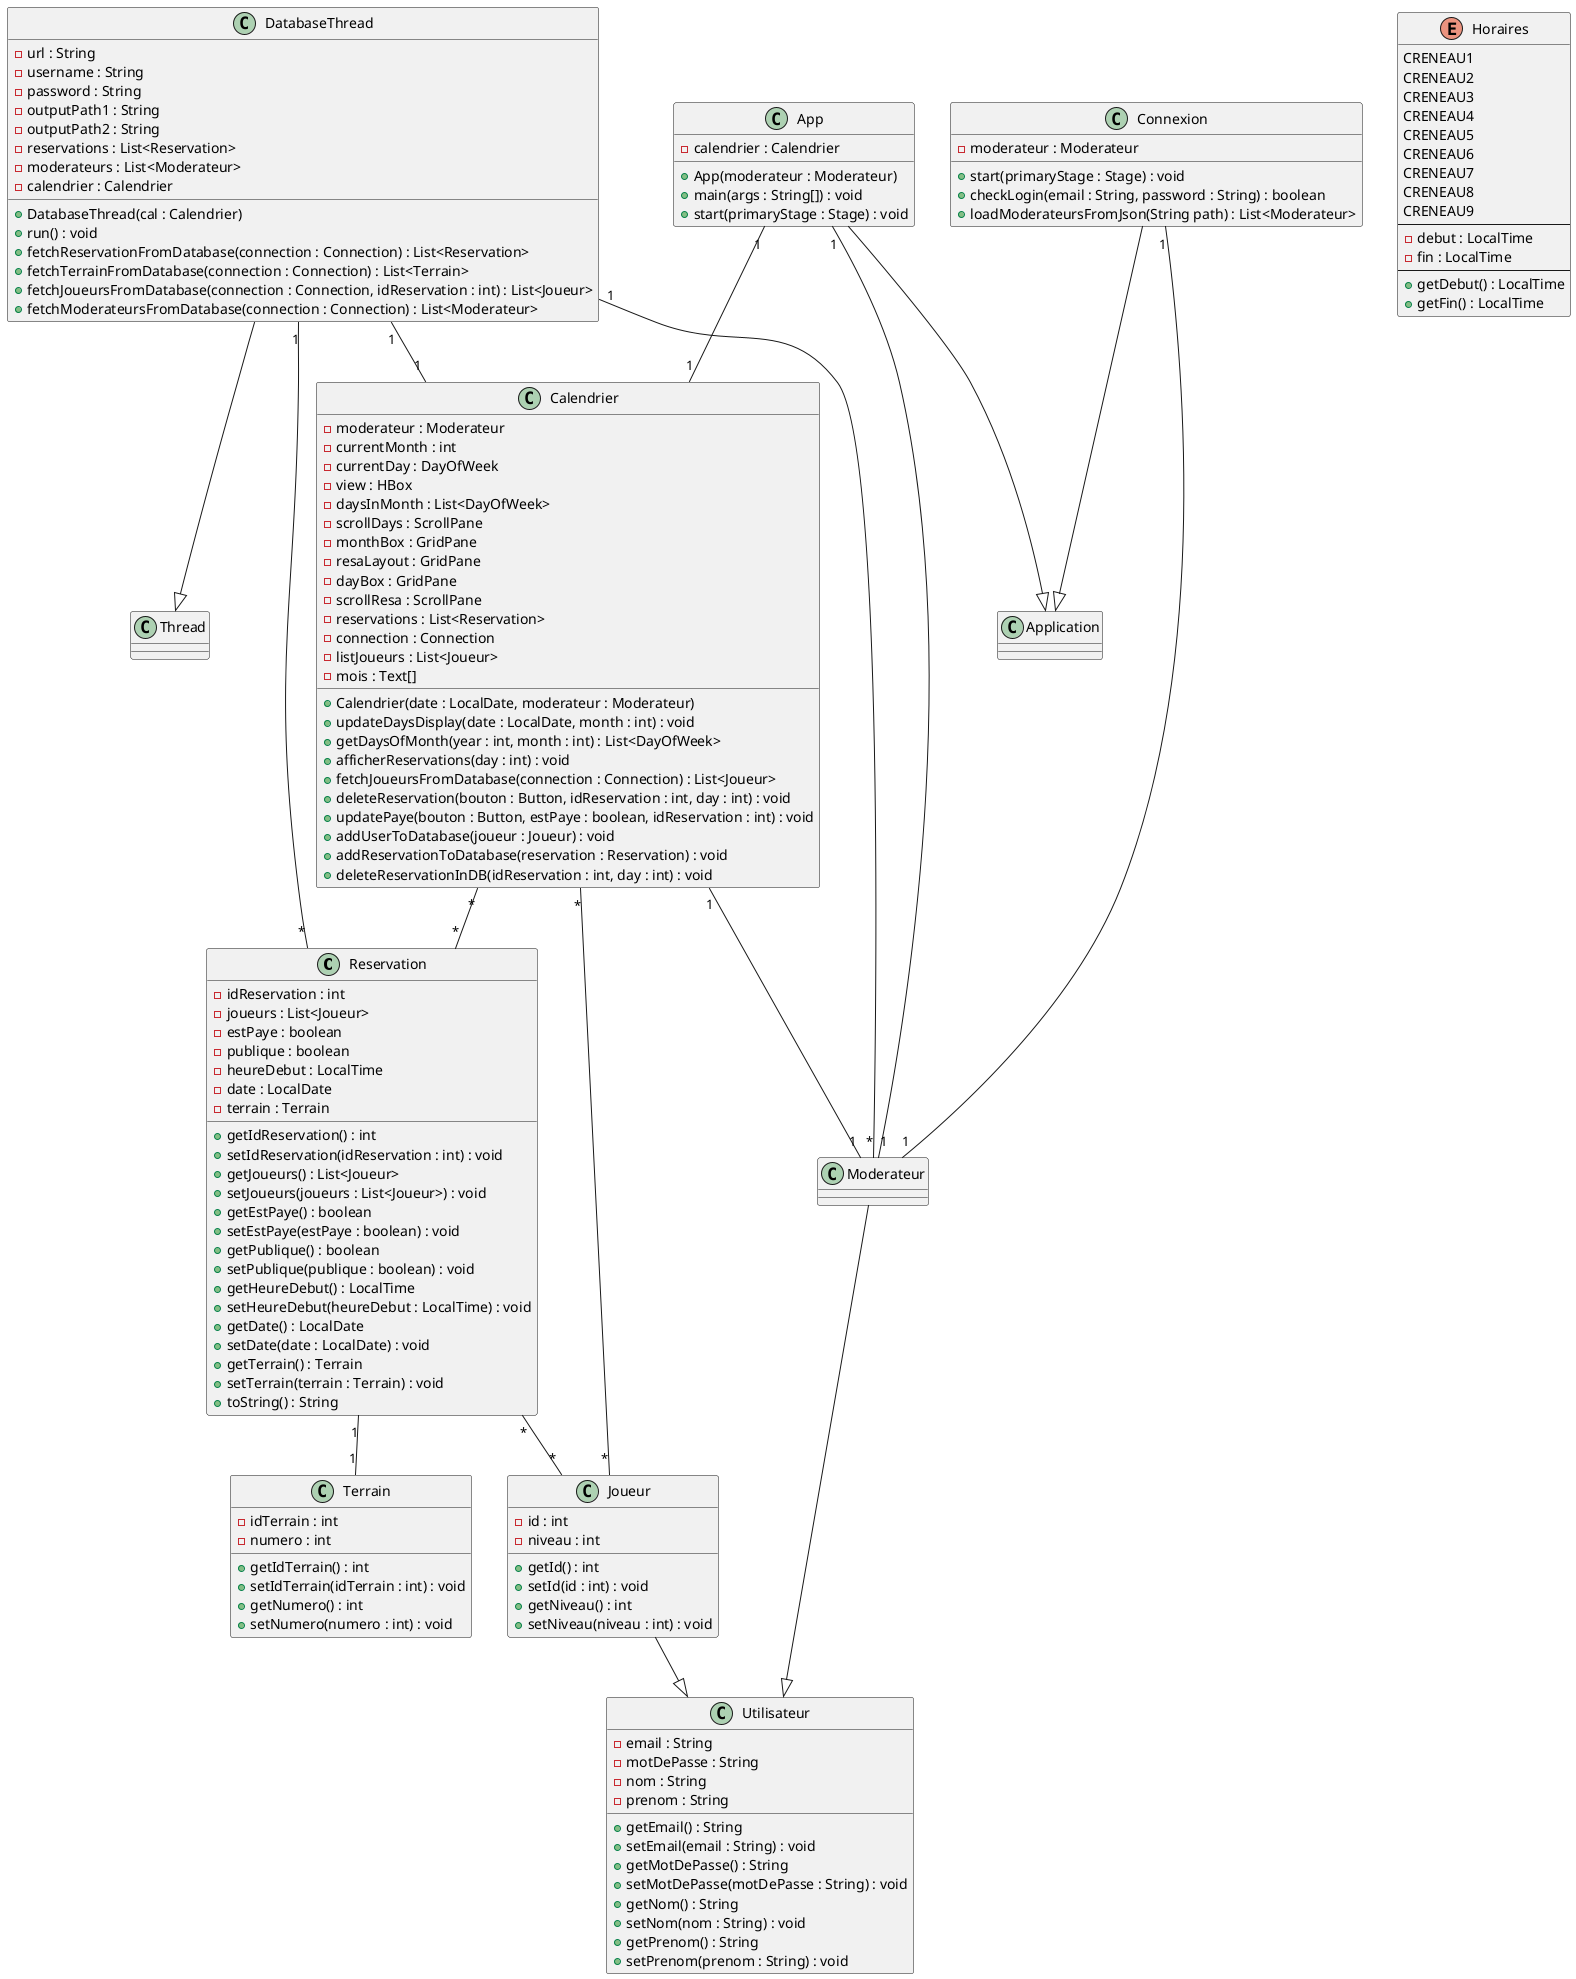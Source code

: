 @startuml Diagramme de classes
class Reservation {
    -idReservation : int
    -joueurs : List<Joueur>
    -estPaye : boolean
    -publique : boolean
    -heureDebut : LocalTime
    -date : LocalDate
    -terrain : Terrain
    +getIdReservation() : int
    +setIdReservation(idReservation : int) : void
    +getJoueurs() : List<Joueur>
    +setJoueurs(joueurs : List<Joueur>) : void
    +getEstPaye() : boolean
    +setEstPaye(estPaye : boolean) : void
    +getPublique() : boolean
    +setPublique(publique : boolean) : void
    +getHeureDebut() : LocalTime
    +setHeureDebut(heureDebut : LocalTime) : void
    +getDate() : LocalDate
    +setDate(date : LocalDate) : void
    +getTerrain() : Terrain
    +setTerrain(terrain : Terrain) : void
    +toString() : String
}
Reservation "1" -- "1" Terrain
Reservation "*" -- "*" Joueur
class Terrain {
    -idTerrain : int
    -numero : int
    +getIdTerrain() : int
    +setIdTerrain(idTerrain : int) : void
    +getNumero() : int
    +setNumero(numero : int) : void
}
class Utilisateur {
    -email : String
    -motDePasse : String
    -nom : String
    -prenom : String
    +getEmail() : String
    +setEmail(email : String) : void
    +getMotDePasse() : String
    +setMotDePasse(motDePasse : String) : void
    +getNom() : String
    +setNom(nom : String) : void
    +getPrenom() : String
    +setPrenom(prenom : String) : void
}
class Joueur {
    -id : int
    -niveau : int
    +getId() : int
    +setId(id : int) : void
    +getNiveau() : int
    +setNiveau(niveau : int) : void
}
Joueur --|> Utilisateur
class Moderateur {
}
Moderateur --|> Utilisateur

class DatabaseThread {
    -url : String
    -username : String
    -password : String
    -outputPath1 : String
    -outputPath2 : String
    -reservations : List<Reservation>
    -moderateurs : List<Moderateur>
    -calendrier : Calendrier
    +DatabaseThread(cal : Calendrier)
    +run() : void
    +fetchReservationFromDatabase(connection : Connection) : List<Reservation>
    +fetchTerrainFromDatabase(connection : Connection) : List<Terrain>
    +fetchJoueursFromDatabase(connection : Connection, idReservation : int) : List<Joueur>
    +fetchModerateursFromDatabase(connection : Connection) : List<Moderateur>
}
DatabaseThread --|> Thread
DatabaseThread "1" -- "*" Reservation
DatabaseThread "1" -- "*" Moderateur
DatabaseThread "1" -- "1" Calendrier
class Connexion {
    -moderateur : Moderateur
    +start(primaryStage : Stage) : void
    +checkLogin(email : String, password : String) : boolean
    +loadModerateursFromJson(String path) : List<Moderateur>
}
Connexion --|> Application
Connexion "1" -- "1" Moderateur
class Calendrier {
    -moderateur : Moderateur
    -currentMonth : int
    -currentDay : DayOfWeek
    -view : HBox
    -daysInMonth : List<DayOfWeek>
    -scrollDays : ScrollPane
    -monthBox : GridPane
    -resaLayout : GridPane
    -dayBox : GridPane
    -scrollResa : ScrollPane
    -reservations : List<Reservation>
    -connection : Connection
    -listJoueurs : List<Joueur>
    -mois : Text[]
    +Calendrier(date : LocalDate, moderateur : Moderateur)
    +updateDaysDisplay(date : LocalDate, month : int) : void
    +getDaysOfMonth(year : int, month : int) : List<DayOfWeek>
    +afficherReservations(day : int) : void
    +fetchJoueursFromDatabase(connection : Connection) : List<Joueur>
    +deleteReservation(bouton : Button, idReservation : int, day : int) : void
    +updatePaye(bouton : Button, estPaye : boolean, idReservation : int) : void
    +addUserToDatabase(joueur : Joueur) : void
    +addReservationToDatabase(reservation : Reservation) : void
    +deleteReservationInDB(idReservation : int, day : int) : void
}
Calendrier "1" -- "1" Moderateur
Calendrier "*" -- "*" Reservation
Calendrier "*" -- "*" Joueur
class App {
    -calendrier : Calendrier
    +App(moderateur : Moderateur)
    +main(args : String[]) : void
    +start(primaryStage : Stage) : void
}
App --|> Application
App "1" -- "1" Calendrier
App "1" -- "1" Moderateur
enum Horaires {
    CRENEAU1
    CRENEAU2
    CRENEAU3
    CRENEAU4
    CRENEAU5
    CRENEAU6
    CRENEAU7
    CRENEAU8
    CRENEAU9
    --
    -debut : LocalTime
    -fin : LocalTime
    --
    +getDebut() : LocalTime
    +getFin() : LocalTime
}

@enduml